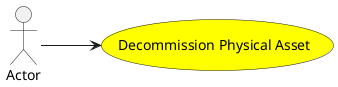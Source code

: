 @startuml


left to right direction

usecase "Decommission Physical Asset" as DecommissionPhysicalAsset #yellow

Actor "Actor" as Actor

Actor --> DecommissionPhysicalAsset











@enduml
